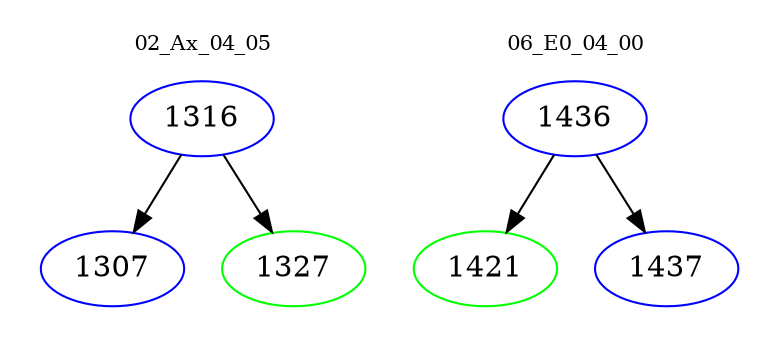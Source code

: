 digraph{
subgraph cluster_0 {
color = white
label = "02_Ax_04_05";
fontsize=10;
T0_1316 [label="1316", color="blue"]
T0_1316 -> T0_1307 [color="black"]
T0_1307 [label="1307", color="blue"]
T0_1316 -> T0_1327 [color="black"]
T0_1327 [label="1327", color="green"]
}
subgraph cluster_1 {
color = white
label = "06_E0_04_00";
fontsize=10;
T1_1436 [label="1436", color="blue"]
T1_1436 -> T1_1421 [color="black"]
T1_1421 [label="1421", color="green"]
T1_1436 -> T1_1437 [color="black"]
T1_1437 [label="1437", color="blue"]
}
}
